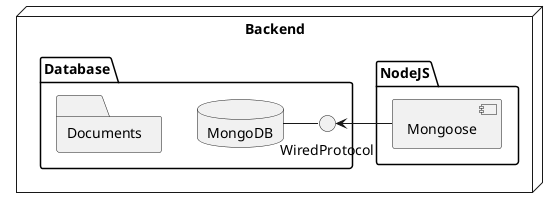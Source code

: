 @startuml
node "Backend" {
    package "NodeJS" {
        [Mongoose]
    }    
    package "Database" {
        database "MongoDB" {           
        }
        MongoDB - WiredProtocol 
        Mongoose -> WiredProtocol 
        Folder "Documents" {
        }        
    }   
}
@enduml